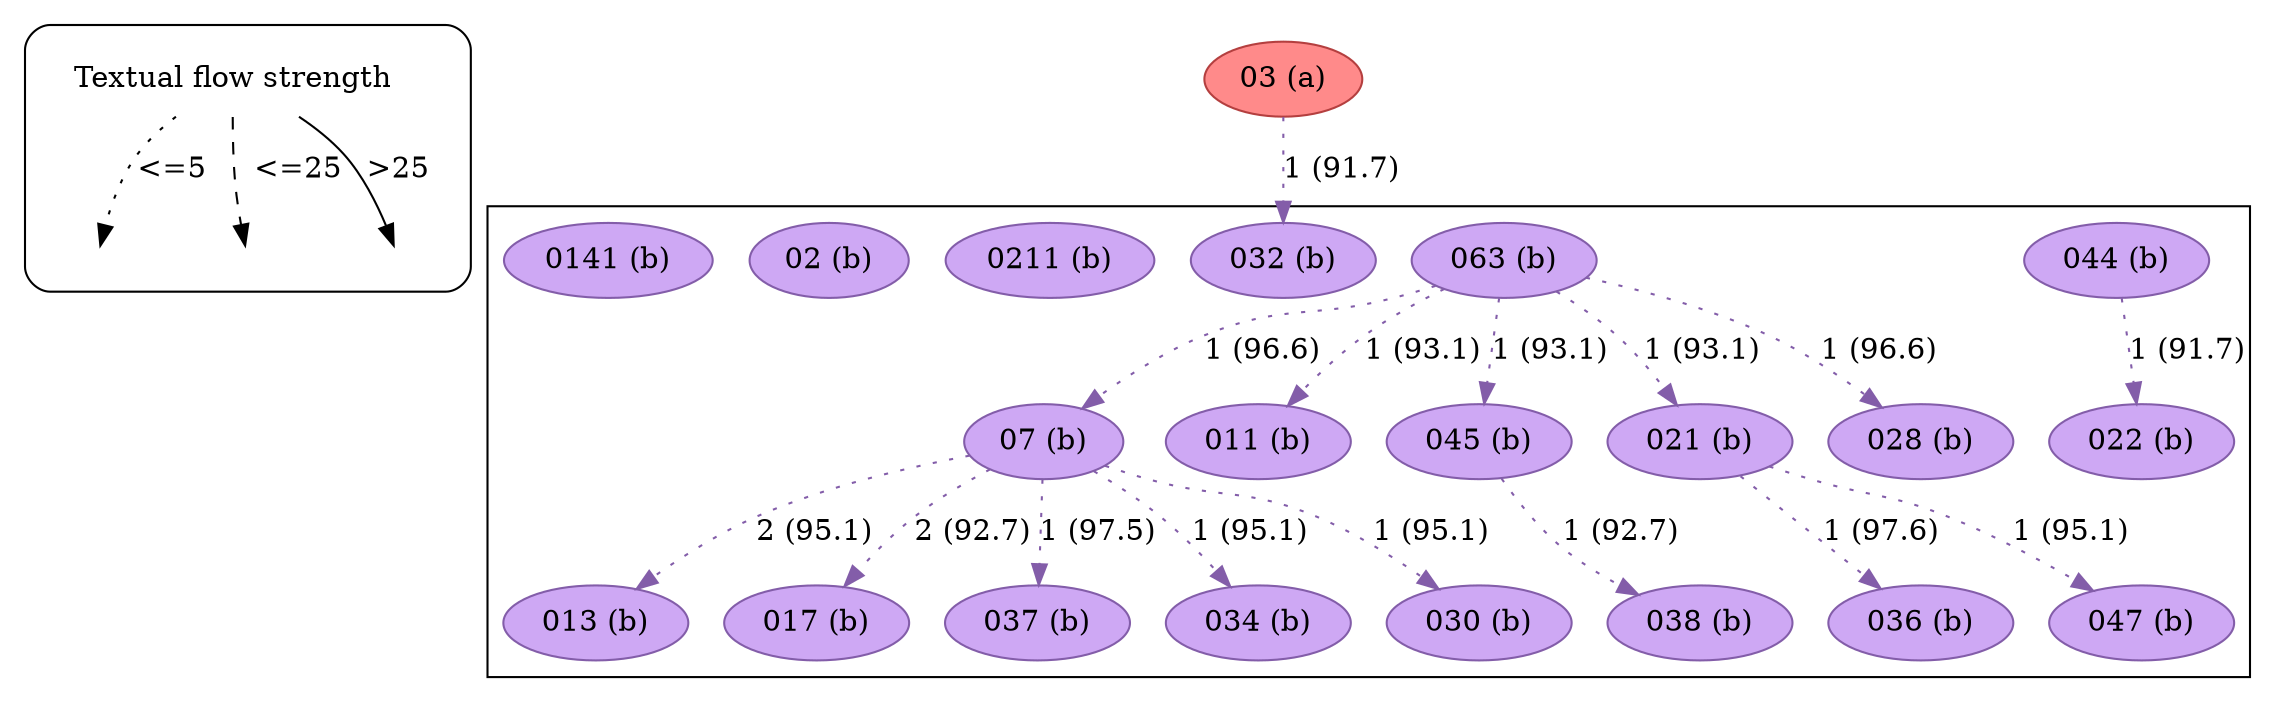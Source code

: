 strict digraph  {
	node [label="\N"];
	subgraph cluster_legend {
		graph [style=rounded];
		leg_s		 [label="Textual flow strength",
			shape=plaintext];
		leg_e1		 [fixedsize=True,
			height=0.2,
			label="",
			style=invis];
		leg_s -> leg_e1		 [label="<=5  ",
			style=dotted];
		leg_e2		 [fixedsize=True,
			height=0.2,
			label="",
			style=invis];
		leg_s -> leg_e2		 [label="  <=25",
			style=dashed];
		leg_e3		 [fixedsize=True,
			height=0.2,
			label="",
			style=invis];
		leg_s -> leg_e3		 [label=">25",
			style=solid];
	}
	subgraph cluster_reading {
		044		 [color="#835da9",
			fillcolor="#CEA8F4",
			label="044 (b)",
			style=filled];
		022		 [color="#835da9",
			fillcolor="#CEA8F4",
			label="022 (b)",
			style=filled];
		044 -> 022		 [color="#835da9",
			label="1 (91.7)",
			style=dotted];
		07		 [color="#835da9",
			fillcolor="#CEA8F4",
			label="07 (b)",
			style=filled];
		013		 [color="#835da9",
			fillcolor="#CEA8F4",
			label="013 (b)",
			style=filled];
		07 -> 013		 [color="#835da9",
			label="2 (95.1)",
			style=dotted];
		017		 [color="#835da9",
			fillcolor="#CEA8F4",
			label="017 (b)",
			style=filled];
		07 -> 017		 [color="#835da9",
			label="2 (92.7)",
			style=dotted];
		037		 [color="#835da9",
			fillcolor="#CEA8F4",
			label="037 (b)",
			style=filled];
		07 -> 037		 [color="#835da9",
			label="1 (97.5)",
			style=dotted];
		034		 [color="#835da9",
			fillcolor="#CEA8F4",
			label="034 (b)",
			style=filled];
		07 -> 034		 [color="#835da9",
			label="1 (95.1)",
			style=dotted];
		030		 [color="#835da9",
			fillcolor="#CEA8F4",
			label="030 (b)",
			style=filled];
		07 -> 030		 [color="#835da9",
			label="1 (95.1)",
			style=dotted];
		063		 [color="#835da9",
			fillcolor="#CEA8F4",
			label="063 (b)",
			style=filled];
		063 -> 07		 [color="#835da9",
			label="1 (96.6)",
			style=dotted];
		011		 [color="#835da9",
			fillcolor="#CEA8F4",
			label="011 (b)",
			style=filled];
		063 -> 011		 [color="#835da9",
			label="1 (93.1)",
			style=dotted];
		045		 [color="#835da9",
			fillcolor="#CEA8F4",
			label="045 (b)",
			style=filled];
		063 -> 045		 [color="#835da9",
			label="1 (93.1)",
			style=dotted];
		021		 [color="#835da9",
			fillcolor="#CEA8F4",
			label="021 (b)",
			style=filled];
		063 -> 021		 [color="#835da9",
			label="1 (93.1)",
			style=dotted];
		028		 [color="#835da9",
			fillcolor="#CEA8F4",
			label="028 (b)",
			style=filled];
		063 -> 028		 [color="#835da9",
			label="1 (96.6)",
			style=dotted];
		038		 [color="#835da9",
			fillcolor="#CEA8F4",
			label="038 (b)",
			style=filled];
		045 -> 038		 [color="#835da9",
			label="1 (92.7)",
			style=dotted];
		036		 [color="#835da9",
			fillcolor="#CEA8F4",
			label="036 (b)",
			style=filled];
		021 -> 036		 [color="#835da9",
			label="1 (97.6)",
			style=dotted];
		047		 [color="#835da9",
			fillcolor="#CEA8F4",
			label="047 (b)",
			style=filled];
		021 -> 047		 [color="#835da9",
			label="1 (95.1)",
			style=dotted];
		032		 [color="#835da9",
			fillcolor="#CEA8F4",
			label="032 (b)",
			style=filled];
		0211		 [color="#835da9",
			fillcolor="#CEA8F4",
			label="0211 (b)",
			style=filled];
		02		 [color="#835da9",
			fillcolor="#CEA8F4",
			label="02 (b)",
			style=filled];
		0141		 [color="#835da9",
			fillcolor="#CEA8F4",
			label="0141 (b)",
			style=filled];
	}
	03	 [color="#b43f3f",
		fillcolor="#FF8A8A",
		label="03 (a)",
		style=filled];
	03 -> 032	 [color="#835da9",
		label="1 (91.7)",
		style=dotted];
}
